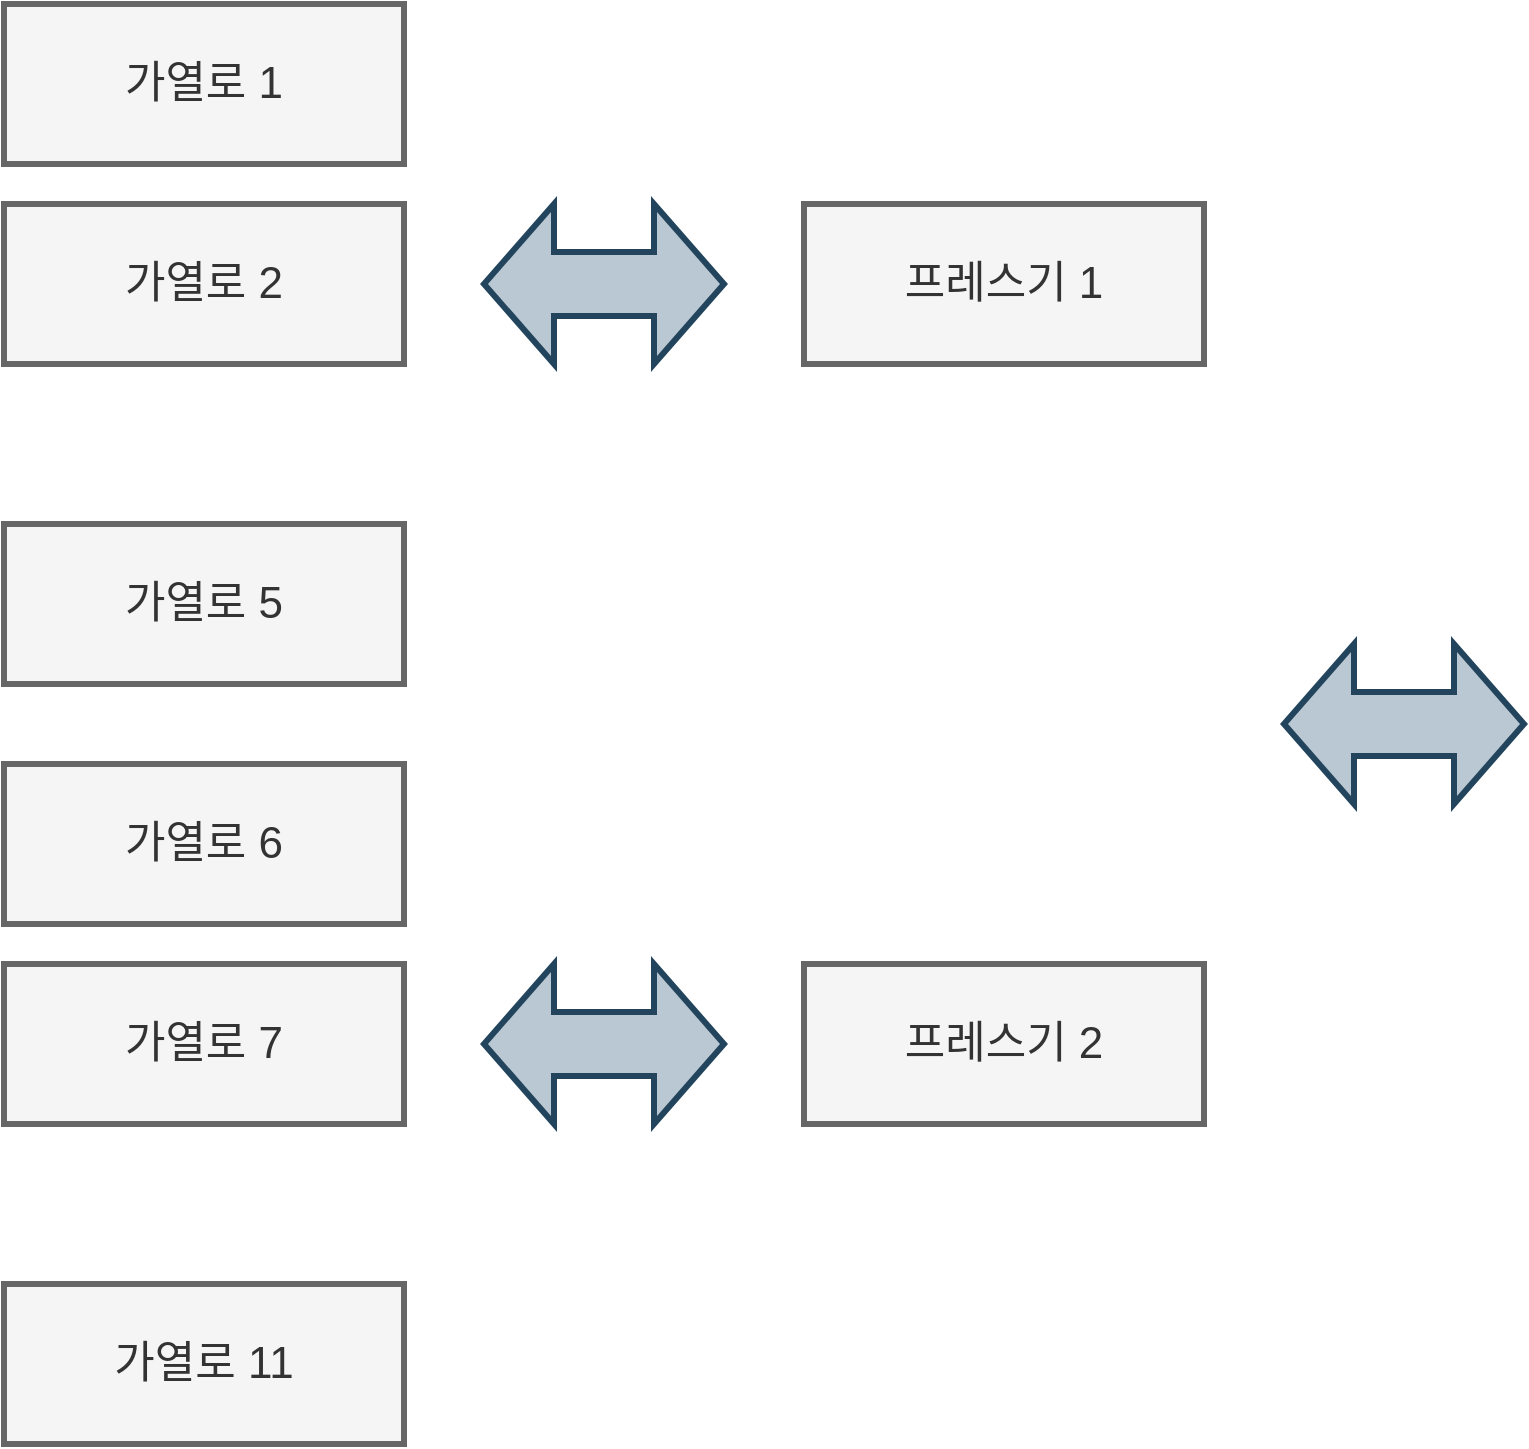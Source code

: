 <mxfile version="15.5.0" type="github"><diagram id="IgQk5zFN0d73Wt5vbOF0" name="Page-1"><mxGraphModel dx="1179" dy="882" grid="1" gridSize="10" guides="1" tooltips="1" connect="1" arrows="1" fold="1" page="1" pageScale="1" pageWidth="827" pageHeight="1169" math="0" shadow="0"><root><mxCell id="0"/><mxCell id="1" parent="0"/><mxCell id="q2XyKqmEsxMkfOhUg6Uy-17" value="" style="group" vertex="1" connectable="0" parent="1"><mxGeometry x="40" y="40" width="600" height="340" as="geometry"/></mxCell><mxCell id="q2XyKqmEsxMkfOhUg6Uy-1" value="가열로 1" style="rounded=0;whiteSpace=wrap;html=1;fontSize=22;fillColor=#f5f5f5;strokeColor=#666666;fontColor=#333333;strokeWidth=3;" vertex="1" parent="q2XyKqmEsxMkfOhUg6Uy-17"><mxGeometry width="200" height="80" as="geometry"/></mxCell><mxCell id="q2XyKqmEsxMkfOhUg6Uy-2" value="가열로 2" style="rounded=0;whiteSpace=wrap;html=1;fontSize=22;fillColor=#f5f5f5;strokeColor=#666666;fontColor=#333333;strokeWidth=3;" vertex="1" parent="q2XyKqmEsxMkfOhUg6Uy-17"><mxGeometry y="100" width="200" height="80" as="geometry"/></mxCell><mxCell id="q2XyKqmEsxMkfOhUg6Uy-5" value="가열로 5" style="rounded=0;whiteSpace=wrap;html=1;fontSize=22;fillColor=#f5f5f5;strokeColor=#666666;fontColor=#333333;strokeWidth=3;" vertex="1" parent="q2XyKqmEsxMkfOhUg6Uy-17"><mxGeometry y="260" width="200" height="80" as="geometry"/></mxCell><mxCell id="q2XyKqmEsxMkfOhUg6Uy-6" value="프레스기 1" style="rounded=0;whiteSpace=wrap;html=1;fontSize=22;fillColor=#f5f5f5;strokeColor=#666666;fontColor=#333333;strokeWidth=3;" vertex="1" parent="q2XyKqmEsxMkfOhUg6Uy-17"><mxGeometry x="400" y="100" width="200" height="80" as="geometry"/></mxCell><mxCell id="q2XyKqmEsxMkfOhUg6Uy-10" value="" style="shape=image;html=1;verticalAlign=top;verticalLabelPosition=bottom;labelBackgroundColor=#ffffff;imageAspect=0;aspect=fixed;image=https://cdn2.iconfinder.com/data/icons/font-awesome/1792/ellipsis-v-128.png;fontSize=22;" vertex="1" parent="q2XyKqmEsxMkfOhUg6Uy-17"><mxGeometry x="80" y="200" width="40" height="40" as="geometry"/></mxCell><mxCell id="q2XyKqmEsxMkfOhUg6Uy-15" value="" style="html=1;shadow=0;dashed=0;align=center;verticalAlign=middle;shape=mxgraph.arrows2.twoWayArrow;dy=0.6;dx=35;fontSize=22;fillColor=#bac8d3;strokeColor=#23445d;strokeWidth=3;" vertex="1" parent="q2XyKqmEsxMkfOhUg6Uy-17"><mxGeometry x="240" y="100" width="120" height="80" as="geometry"/></mxCell><mxCell id="q2XyKqmEsxMkfOhUg6Uy-18" value="" style="group" vertex="1" connectable="0" parent="1"><mxGeometry x="40" y="420" width="600" height="340" as="geometry"/></mxCell><mxCell id="q2XyKqmEsxMkfOhUg6Uy-19" value="가열로 6" style="rounded=0;whiteSpace=wrap;html=1;fontSize=22;fillColor=#f5f5f5;strokeColor=#666666;fontColor=#333333;strokeWidth=3;" vertex="1" parent="q2XyKqmEsxMkfOhUg6Uy-18"><mxGeometry width="200" height="80" as="geometry"/></mxCell><mxCell id="q2XyKqmEsxMkfOhUg6Uy-20" value="가열로 7" style="rounded=0;whiteSpace=wrap;html=1;fontSize=22;fillColor=#f5f5f5;strokeColor=#666666;fontColor=#333333;strokeWidth=3;" vertex="1" parent="q2XyKqmEsxMkfOhUg6Uy-18"><mxGeometry y="100" width="200" height="80" as="geometry"/></mxCell><mxCell id="q2XyKqmEsxMkfOhUg6Uy-21" value="가열로 11" style="rounded=0;whiteSpace=wrap;html=1;fontSize=22;fillColor=#f5f5f5;strokeColor=#666666;fontColor=#333333;strokeWidth=3;" vertex="1" parent="q2XyKqmEsxMkfOhUg6Uy-18"><mxGeometry y="260" width="200" height="80" as="geometry"/></mxCell><mxCell id="q2XyKqmEsxMkfOhUg6Uy-22" value="프레스기 2" style="rounded=0;whiteSpace=wrap;html=1;fontSize=22;fillColor=#f5f5f5;strokeColor=#666666;fontColor=#333333;strokeWidth=3;" vertex="1" parent="q2XyKqmEsxMkfOhUg6Uy-18"><mxGeometry x="400" y="100" width="200" height="80" as="geometry"/></mxCell><mxCell id="q2XyKqmEsxMkfOhUg6Uy-23" value="" style="shape=image;html=1;verticalAlign=top;verticalLabelPosition=bottom;labelBackgroundColor=#ffffff;imageAspect=0;aspect=fixed;image=https://cdn2.iconfinder.com/data/icons/font-awesome/1792/ellipsis-v-128.png;fontSize=22;" vertex="1" parent="q2XyKqmEsxMkfOhUg6Uy-18"><mxGeometry x="80" y="200" width="40" height="40" as="geometry"/></mxCell><mxCell id="q2XyKqmEsxMkfOhUg6Uy-24" value="" style="html=1;shadow=0;dashed=0;align=center;verticalAlign=middle;shape=mxgraph.arrows2.twoWayArrow;dy=0.6;dx=35;fontSize=22;fillColor=#bac8d3;strokeColor=#23445d;strokeWidth=3;" vertex="1" parent="q2XyKqmEsxMkfOhUg6Uy-18"><mxGeometry x="240" y="100" width="120" height="80" as="geometry"/></mxCell><mxCell id="q2XyKqmEsxMkfOhUg6Uy-25" value="" style="html=1;shadow=0;dashed=0;align=center;verticalAlign=middle;shape=mxgraph.arrows2.twoWayArrow;dy=0.6;dx=35;fontSize=22;fillColor=#bac8d3;strokeColor=#23445d;strokeWidth=3;" vertex="1" parent="1"><mxGeometry x="680" y="360" width="120" height="80" as="geometry"/></mxCell></root></mxGraphModel></diagram></mxfile>